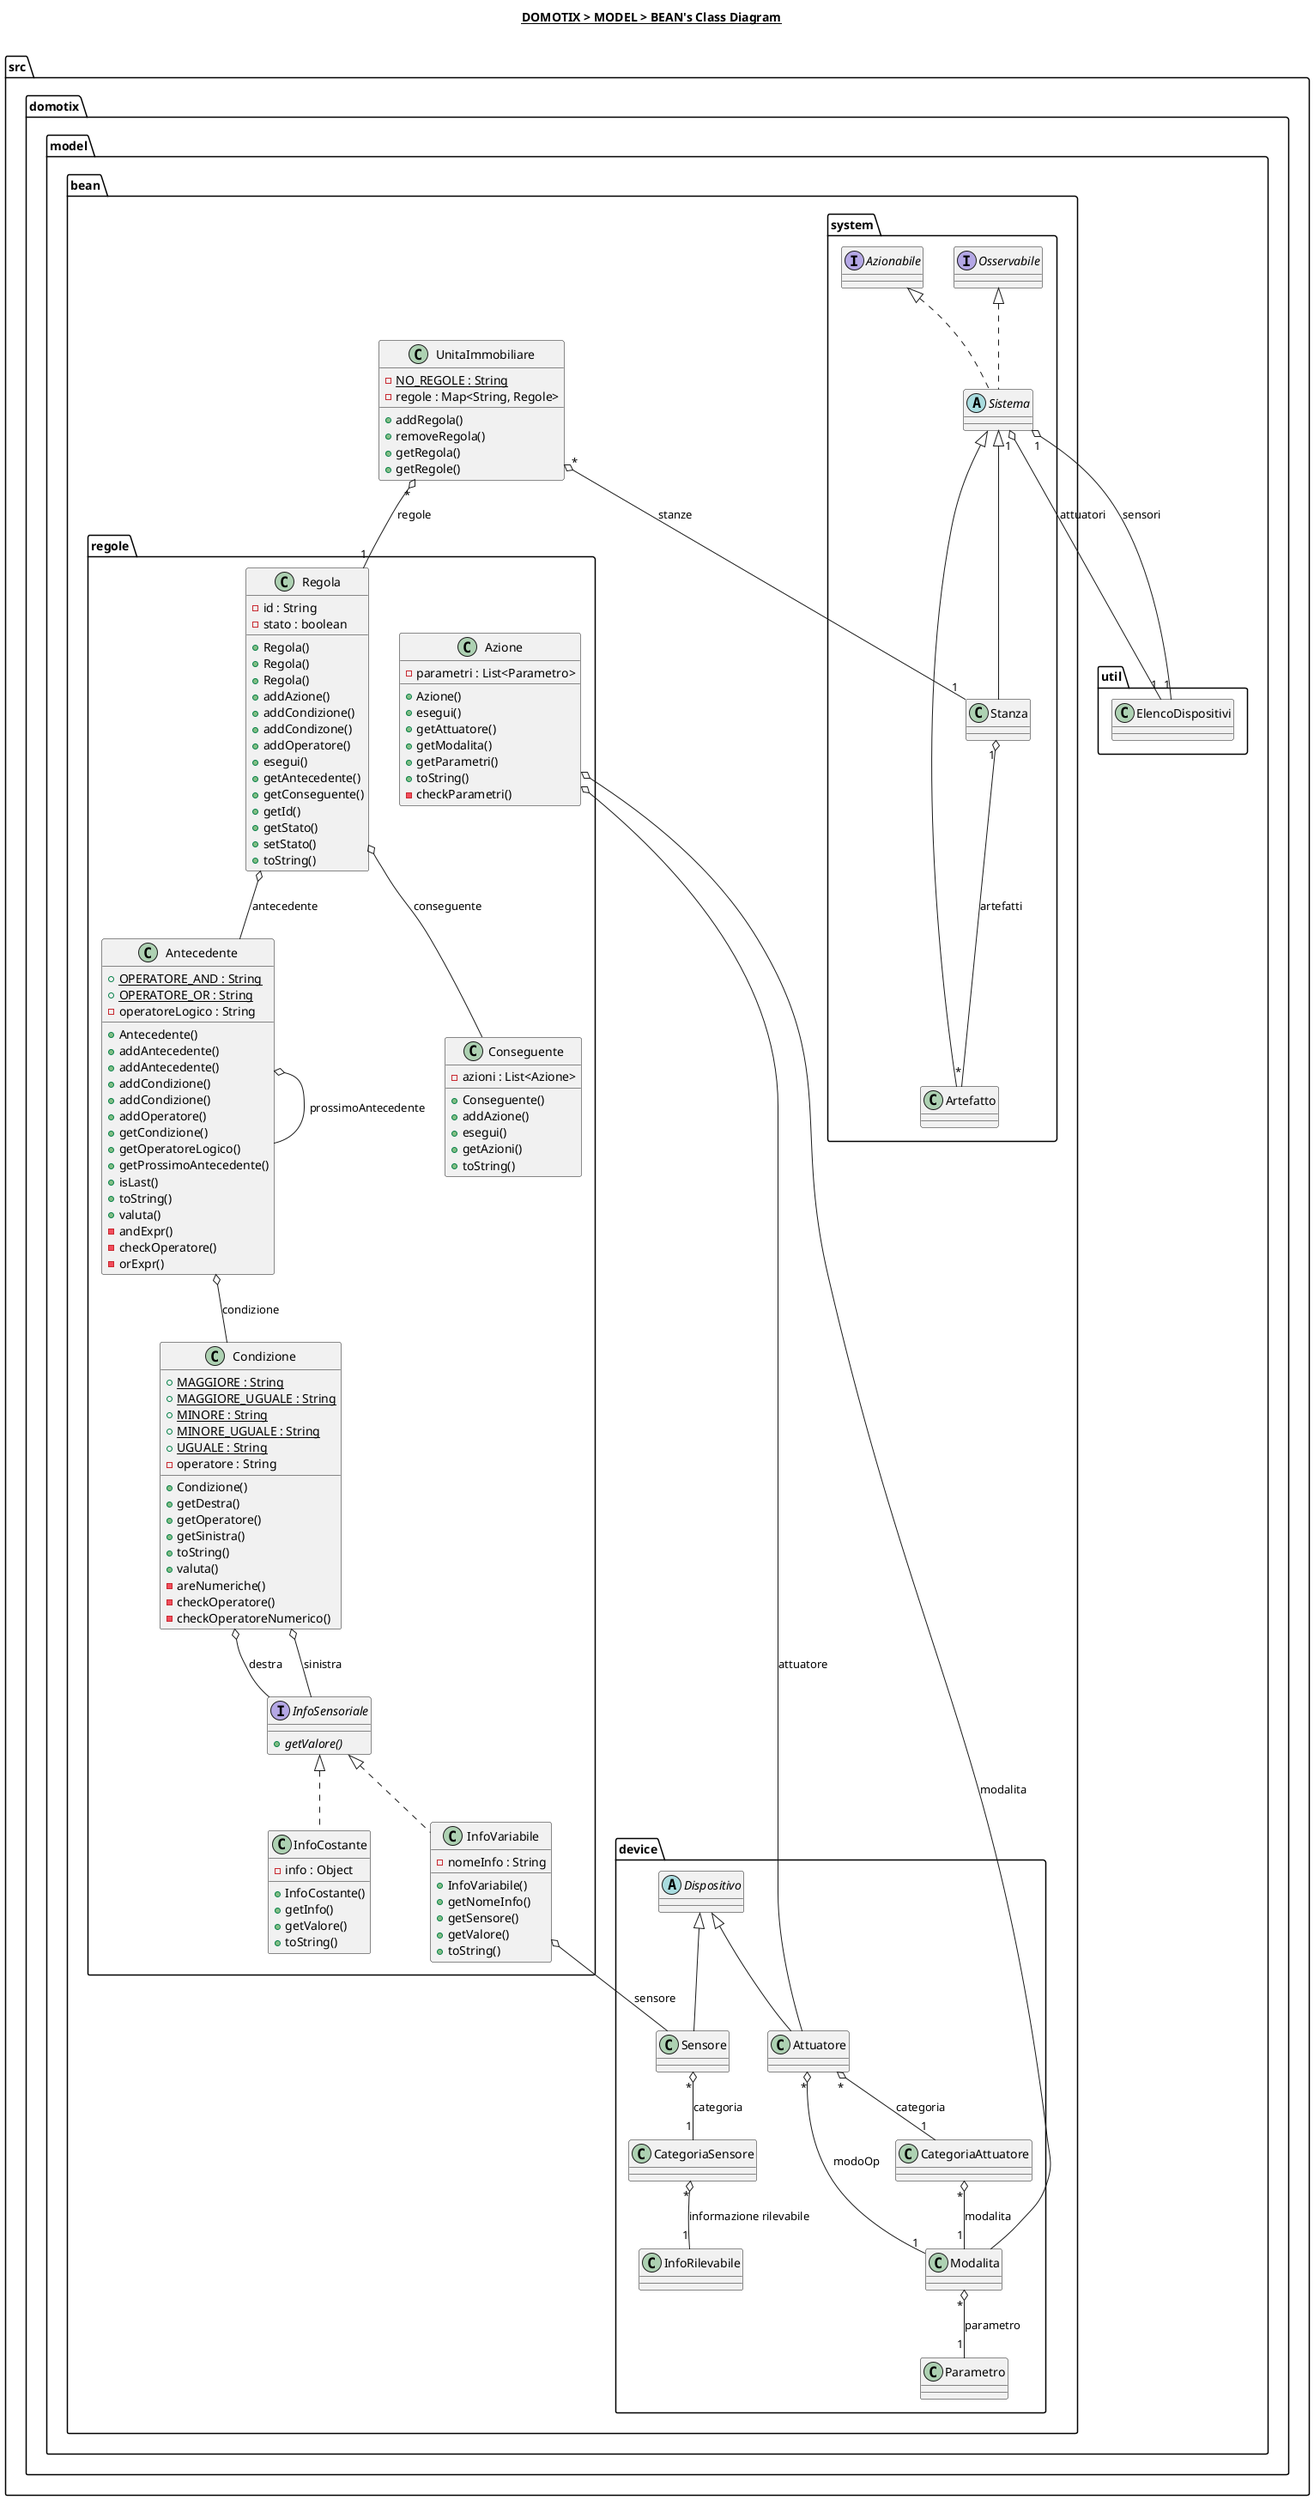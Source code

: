 @startuml

title __DOMOTIX > MODEL > BEAN's Class Diagram__\n

namespace src.domotix.model {
    namespace util {
    }

    namespace bean {
        class src.domotix.model.bean.UnitaImmobiliare {
            {static} - NO_REGOLE : String
            - regole : Map<String, Regole>
            + addRegola()
            + removeRegola()
            + getRegola()
            + getRegole()
        }

        namespace device {
            class src.domotix.model.bean.device.Attuatore {
            }

            class src.domotix.model.bean.device.CategoriaAttuatore {
            }

            class src.domotix.model.bean.device.CategoriaSensore {
            }

            abstract class src.domotix.model.bean.device.Dispositivo {
            }

            class src.domotix.model.bean.device.Modalita {
            }

            class src.domotix.model.bean.device.Parametro {
            }

            class src.domotix.model.bean.device.Sensore {
            }

            class src.domotix.model.bean.device.InfoRilevabile {
            }
        }

        namespace system {
            class src.domotix.model.bean.system.Artefatto {
              }

              interface src.domotix.model.bean.system.Azionabile {
              }

              interface src.domotix.model.bean.system.Osservabile {
              }

              abstract class src.domotix.model.bean.system.Sistema {
              }

              class src.domotix.model.bean.system.Stanza {
              }
        }

        namespace regole {
            class src.domotix.model.bean.regole.Regola {
                - id : String
                - stato : boolean
                + Regola()
                + Regola()
                + Regola()
                + addAzione()
                + addCondizione()
                + addCondizone()
                + addOperatore()
                + esegui()
                + getAntecedente()
                + getConseguente()
                + getId()
                + getStato()
                + setStato()
                + toString()
            }

            class src.domotix.model.bean.regole.Antecedente {
                {static} + OPERATORE_AND : String
                {static} + OPERATORE_OR : String
                - operatoreLogico : String
                + Antecedente()
                + addAntecedente()
                + addAntecedente()
                + addCondizione()
                + addCondizione()
                + addOperatore()
                + getCondizione()
                + getOperatoreLogico()
                + getProssimoAntecedente()
                + isLast()
                + toString()
                + valuta()
                - andExpr()
                - checkOperatore()
                - orExpr()
            }

            class src.domotix.model.bean.regole.Condizione {
                {static} + MAGGIORE : String
                {static} + MAGGIORE_UGUALE : String
                {static} + MINORE : String
                {static} + MINORE_UGUALE : String
                {static} + UGUALE : String
                - operatore : String
                + Condizione()
                + getDestra()
                + getOperatore()
                + getSinistra()
                + toString()
                + valuta()
                - areNumeriche()
                - checkOperatore()
                - checkOperatoreNumerico()
            }

            interface src.domotix.model.bean.regole.InfoSensoriale {
                {abstract} + getValore()
            }

            class src.domotix.model.bean.regole.InfoCostante {
                - info : Object
                + InfoCostante()
                + getInfo()
                + getValore()
                + toString()
            }

            class src.domotix.model.bean.regole.InfoVariabile {
                - nomeInfo : String
                + InfoVariabile()
                + getNomeInfo()
                + getSensore()
                + getValore()
                + toString()
            }

            class src.domotix.model.bean.regole.Conseguente {
                - azioni : List<Azione>
                + Conseguente()
                + addAzione()
                + esegui()
                + getAzioni()
                + toString()
            }

            class src.domotix.model.bean.regole.Azione {
                - parametri : List<Parametro>
                + Azione()
                + esegui()
                + getAttuatore()
                + getModalita()
                + getParametri()
                + toString()
                - checkParametri()
            }
        }
    }
}

src.domotix.model.bean.device.Attuatore -up-|> src.domotix.model.bean.device.Dispositivo
src.domotix.model.bean.device.Attuatore "*" o-- "1" src.domotix.model.bean.device.CategoriaAttuatore : categoria
src.domotix.model.bean.device.Attuatore "*" o-- "1" src.domotix.model.bean.device.Modalita : modoOp
src.domotix.model.bean.device.CategoriaAttuatore "*" o-- "1" src.domotix.model.bean.device.Modalita : modalita
src.domotix.model.bean.device.Modalita "*" o-- "1" src.domotix.model.bean.device.Parametro : parametro
src.domotix.model.bean.device.Sensore -up-|> src.domotix.model.bean.device.Dispositivo
src.domotix.model.bean.device.Sensore "*" o-- "1" src.domotix.model.bean.device.CategoriaSensore : categoria
src.domotix.model.bean.device.CategoriaSensore "*" o-- "1" src.domotix.model.bean.device.InfoRilevabile : informazione rilevabile

src.domotix.model.bean.system.Artefatto -up-|> src.domotix.model.bean.system.Sistema
src.domotix.model.bean.system.Sistema .up.|> src.domotix.model.bean.system.Azionabile
src.domotix.model.bean.system.Sistema .up.|> src.domotix.model.bean.system.Osservabile
src.domotix.model.bean.system.Sistema "1" o-- "1" src.domotix.model.util.ElencoDispositivi : attuatori
src.domotix.model.bean.system.Sistema "1" o-- "1" src.domotix.model.util.ElencoDispositivi : sensori
src.domotix.model.bean.system.Stanza -up-|> src.domotix.model.bean.system.Sistema
src.domotix.model.bean.system.Stanza "1" o-- "*" src.domotix.model.bean.system.Artefatto : artefatti
src.domotix.model.bean.UnitaImmobiliare "*" o-- "1" src.domotix.model.bean.system.Stanza : stanze
src.domotix.model.bean.UnitaImmobiliare "*" o-- "1" src.domotix.model.bean.regole.Regola : regole

src.domotix.model.bean.regole.Antecedente o-- src.domotix.model.bean.regole.Condizione : condizione
src.domotix.model.bean.regole.Antecedente o-- src.domotix.model.bean.regole.Antecedente : prossimoAntecedente
src.domotix.model.bean.regole.Azione o-- src.domotix.model.bean.device.Attuatore : attuatore
src.domotix.model.bean.regole.Azione o-- src.domotix.model.bean.device.Modalita : modalita
src.domotix.model.bean.regole.Condizione o-- src.domotix.model.bean.regole.InfoSensoriale : destra
src.domotix.model.bean.regole.Condizione o-- src.domotix.model.bean.regole.InfoSensoriale : sinistra
src.domotix.model.bean.regole.InfoCostante .up.|> src.domotix.model.bean.regole.InfoSensoriale
src.domotix.model.bean.regole.InfoVariabile .up.|> src.domotix.model.bean.regole.InfoSensoriale
src.domotix.model.bean.regole.InfoVariabile o-- src.domotix.model.bean.device.Sensore : sensore
src.domotix.model.bean.regole.Regola o-- src.domotix.model.bean.regole.Antecedente : antecedente
src.domotix.model.bean.regole.Regola o-- src.domotix.model.bean.regole.Conseguente : conseguente

@enduml
